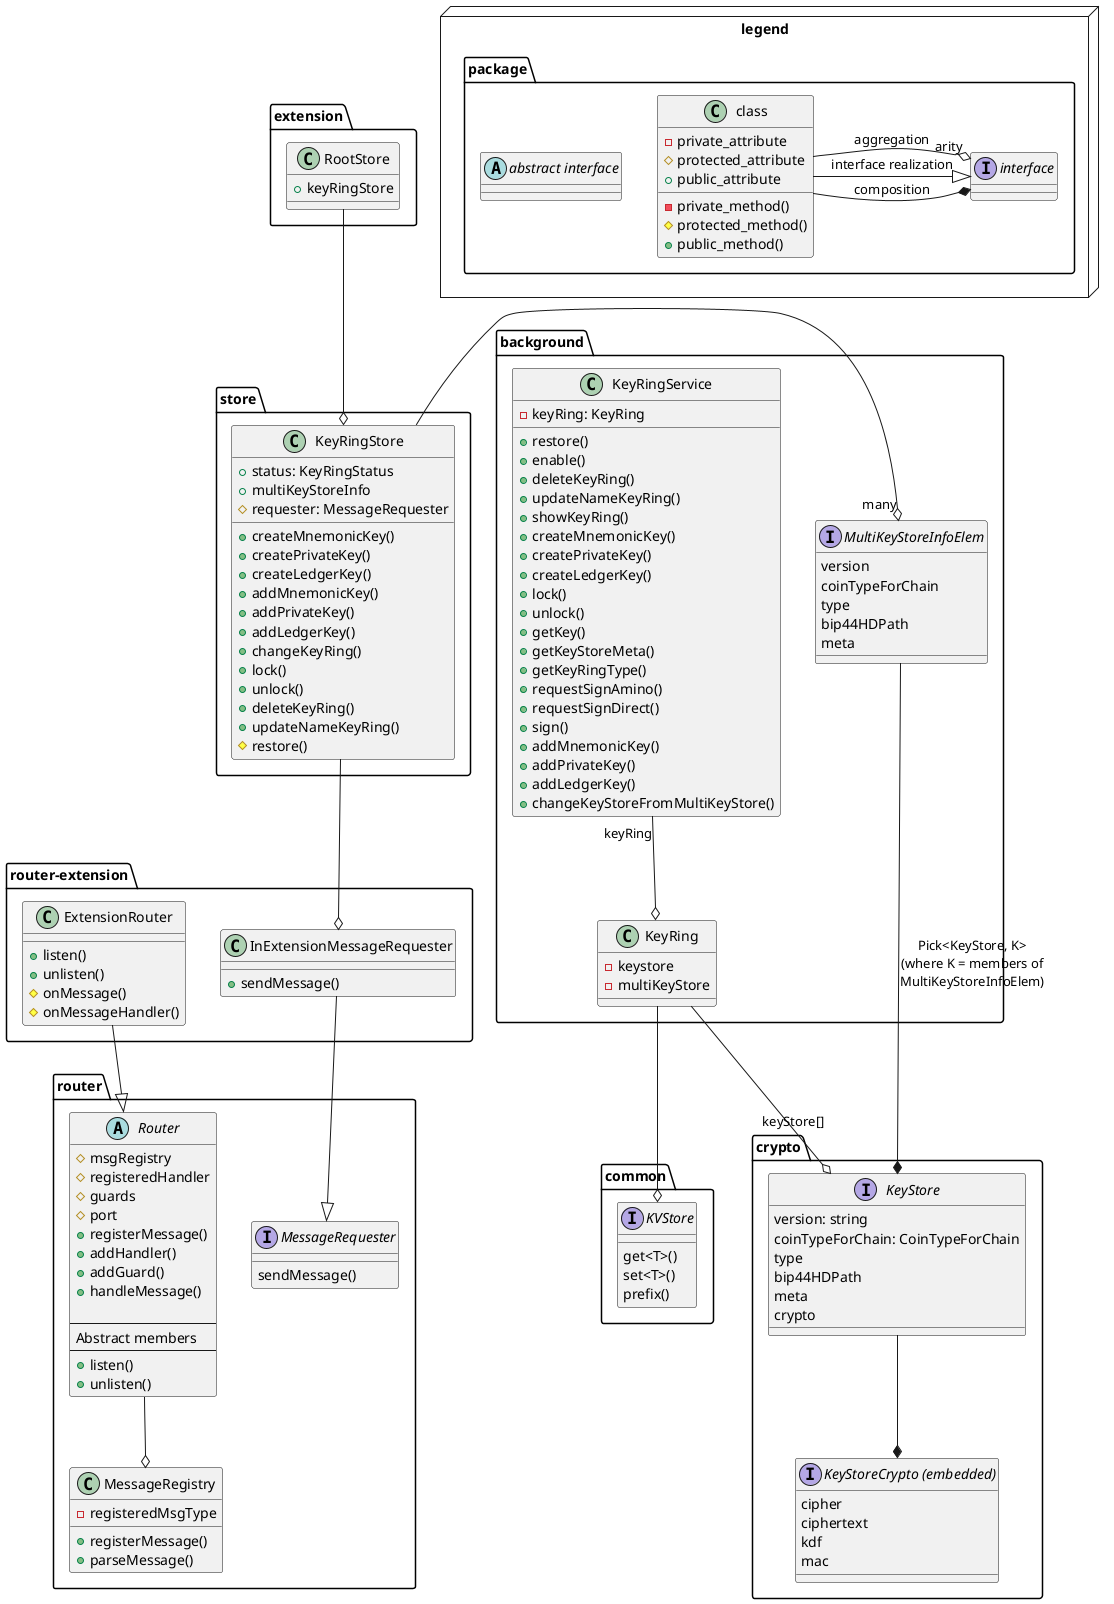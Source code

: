 @startuml

package router {
    interface MessageRequester {
        sendMessage()
    }

    abstract Router {
        #msgRegistry
        #registeredHandler
        #guards
        #port
        +registerMessage()
        +addHandler()
        +addGuard()
        +handleMessage()

        ---
        Abstract members
        --
        +listen()
        +unlisten()
    }

    class MessageRegistry {
        -registeredMsgType
        +registerMessage()
        +parseMessage()
    }
    Router --o MessageRegistry
}
package common {
    interface KVStore {
        get<T>()
        set<T>()
        prefix()
    }
}

package store {
    class KeyRingStore {
        +status: KeyRingStatus
        +multiKeyStoreInfo
        #requester: MessageRequester
        +createMnemonicKey()
        +createPrivateKey()
        +createLedgerKey()
        +addMnemonicKey()
        +addPrivateKey()
        +addLedgerKey()
        +changeKeyRing()
        +lock()
        +unlock()
        +deleteKeyRing()
        +updateNameKeyRing()
        #restore()
    }
}

package router-extension {
    class InExtensionMessageRequester {
        +sendMessage()
    }
    InExtensionMessageRequester --|> MessageRequester
    KeyRingStore --o InExtensionMessageRequester

    class ExtensionRouter {
        +listen()
        +unlisten()
        #onMessage()
        #onMessageHandler()
    }
    ExtensionRouter -|> Router
}

package crypto {
    interface KeyStore {
        version: string
        coinTypeForChain: CoinTypeForChain
        type
        bip44HDPath
        meta
        crypto
    }

    interface "KeyStoreCrypto (embedded)" as KeyStoreCrypto {
        cipher
        ciphertext
        kdf
        mac
    }
    KeyStore --* KeyStoreCrypto
}

package background {
    class KeyRing {
        -keystore
        -multiKeyStore
    }
    KeyRing --o "\nkeyStore[]\n\n" KeyStore
    KeyRing --o KVStore

    class KeyRingService {
        -keyRing: KeyRing

        +restore()
        +enable()
        +deleteKeyRing()
        +updateNameKeyRing()
        +showKeyRing()
        +createMnemonicKey()
        +createPrivateKey()
        +createLedgerKey()
        +lock()
        +unlock()
        +getKey()
        +getKeyStoreMeta()
        +getKeyRingType()
        +requestSignAmino()
        +requestSignDirect()
        +sign()
        +addMnemonicKey()
        +addPrivateKey()
        +addLedgerKey()
        +changeKeyStoreFromMultiKeyStore()
    }
    KeyRingService "keyRing" --o KeyRing

    interface MultiKeyStoreInfoElem {
        version
        coinTypeForChain
        type
        bip44HDPath
        meta
    }
    MultiKeyStoreInfoElem --* KeyStore : "Pick<KeyStore, K>\n(where K = members of\nMultiKeyStoreInfoElem)"
    KeyRingStore -o "many" MultiKeyStoreInfoElem
}

package extension {
    class RootStore {
        +keyRingStore
    }
    RootStore --o KeyRingStore
}

node legend {
    package "package" {
        interface "interface" {}
        abstract "abstract interface" {}
        class "class" {
            -private_attribute
            #protected_attribute
            +public_attribute
            -private_method()
            #protected_method()
            +public_method()

        }
        "class" -* "interface" : composition
        "class" -o "arity" "interface" : aggregation
        "class" -|> "interface" : interface realization
    }
}
@enduml
